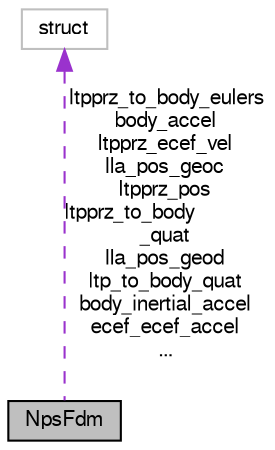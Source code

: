 digraph "NpsFdm"
{
  edge [fontname="FreeSans",fontsize="10",labelfontname="FreeSans",labelfontsize="10"];
  node [fontname="FreeSans",fontsize="10",shape=record];
  Node1 [label="NpsFdm",height=0.2,width=0.4,color="black", fillcolor="grey75", style="filled", fontcolor="black"];
  Node2 -> Node1 [dir="back",color="darkorchid3",fontsize="10",style="dashed",label=" ltpprz_to_body_eulers\nbody_accel\nltpprz_ecef_vel\nlla_pos_geoc\nltpprz_pos\nltpprz_to_body\l_quat\nlla_pos_geod\nltp_to_body_quat\nbody_inertial_accel\necef_ecef_accel\n..." ,fontname="FreeSans"];
  Node2 [label="struct",height=0.2,width=0.4,color="grey75", fillcolor="white", style="filled"];
}
